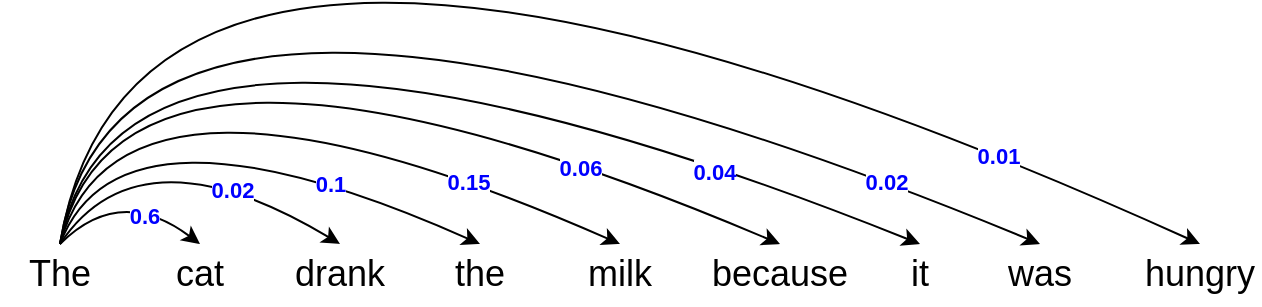 <mxfile version="24.4.10" type="github">
  <diagram name="第 1 页" id="5v2pWtnamdgxu4Qnrv3D">
    <mxGraphModel dx="1242" dy="785" grid="1" gridSize="10" guides="1" tooltips="1" connect="1" arrows="1" fold="1" page="1" pageScale="1" pageWidth="827" pageHeight="1169" math="0" shadow="0">
      <root>
        <mxCell id="0" />
        <mxCell id="1" parent="0" />
        <mxCell id="1XmQ9vMsScTrIL-oIoPk-1" value="The" style="text;html=1;align=center;verticalAlign=middle;whiteSpace=wrap;rounded=0;fontSize=18;" vertex="1" parent="1">
          <mxGeometry x="90" y="310" width="60" height="30" as="geometry" />
        </mxCell>
        <mxCell id="1XmQ9vMsScTrIL-oIoPk-2" value="cat" style="text;html=1;align=center;verticalAlign=middle;whiteSpace=wrap;rounded=0;fontSize=18;" vertex="1" parent="1">
          <mxGeometry x="160" y="310" width="60" height="30" as="geometry" />
        </mxCell>
        <mxCell id="1XmQ9vMsScTrIL-oIoPk-4" value="drank" style="text;html=1;align=center;verticalAlign=middle;whiteSpace=wrap;rounded=0;fontSize=18;" vertex="1" parent="1">
          <mxGeometry x="230" y="310" width="60" height="30" as="geometry" />
        </mxCell>
        <mxCell id="1XmQ9vMsScTrIL-oIoPk-5" value="the" style="text;html=1;align=center;verticalAlign=middle;whiteSpace=wrap;rounded=0;fontSize=18;" vertex="1" parent="1">
          <mxGeometry x="300" y="310" width="60" height="30" as="geometry" />
        </mxCell>
        <mxCell id="1XmQ9vMsScTrIL-oIoPk-6" value="milk" style="text;html=1;align=center;verticalAlign=middle;whiteSpace=wrap;rounded=0;fontSize=18;" vertex="1" parent="1">
          <mxGeometry x="370" y="310" width="60" height="30" as="geometry" />
        </mxCell>
        <mxCell id="1XmQ9vMsScTrIL-oIoPk-7" value="because" style="text;html=1;align=center;verticalAlign=middle;whiteSpace=wrap;rounded=0;fontSize=18;" vertex="1" parent="1">
          <mxGeometry x="450" y="310" width="60" height="30" as="geometry" />
        </mxCell>
        <mxCell id="1XmQ9vMsScTrIL-oIoPk-8" value="it" style="text;html=1;align=center;verticalAlign=middle;whiteSpace=wrap;rounded=0;fontSize=18;" vertex="1" parent="1">
          <mxGeometry x="520" y="310" width="60" height="30" as="geometry" />
        </mxCell>
        <mxCell id="1XmQ9vMsScTrIL-oIoPk-9" value="was" style="text;html=1;align=center;verticalAlign=middle;whiteSpace=wrap;rounded=0;fontSize=18;" vertex="1" parent="1">
          <mxGeometry x="580" y="310" width="60" height="30" as="geometry" />
        </mxCell>
        <mxCell id="1XmQ9vMsScTrIL-oIoPk-10" value="hungry" style="text;html=1;align=center;verticalAlign=middle;whiteSpace=wrap;rounded=0;fontSize=18;" vertex="1" parent="1">
          <mxGeometry x="660" y="310" width="60" height="30" as="geometry" />
        </mxCell>
        <mxCell id="1XmQ9vMsScTrIL-oIoPk-12" value="" style="curved=1;endArrow=classic;html=1;rounded=0;entryX=0.5;entryY=0;entryDx=0;entryDy=0;exitX=0.5;exitY=0;exitDx=0;exitDy=0;" edge="1" parent="1" source="1XmQ9vMsScTrIL-oIoPk-1" target="1XmQ9vMsScTrIL-oIoPk-2">
          <mxGeometry width="50" height="50" relative="1" as="geometry">
            <mxPoint x="110" y="230" as="sourcePoint" />
            <mxPoint x="160" y="180" as="targetPoint" />
            <Array as="points">
              <mxPoint x="150" y="280" />
            </Array>
          </mxGeometry>
        </mxCell>
        <mxCell id="1XmQ9vMsScTrIL-oIoPk-20" value="0.6" style="edgeLabel;html=1;align=center;verticalAlign=middle;resizable=0;points=[];fontStyle=1;fontColor=#0000FF;" vertex="1" connectable="0" parent="1XmQ9vMsScTrIL-oIoPk-12">
          <mxGeometry x="0.316" y="-6" relative="1" as="geometry">
            <mxPoint as="offset" />
          </mxGeometry>
        </mxCell>
        <mxCell id="1XmQ9vMsScTrIL-oIoPk-13" value="" style="curved=1;endArrow=classic;html=1;rounded=0;entryX=0.5;entryY=0;entryDx=0;entryDy=0;exitX=0.5;exitY=0;exitDx=0;exitDy=0;" edge="1" parent="1" target="1XmQ9vMsScTrIL-oIoPk-4">
          <mxGeometry width="50" height="50" relative="1" as="geometry">
            <mxPoint x="120" y="310" as="sourcePoint" />
            <mxPoint x="190" y="310" as="targetPoint" />
            <Array as="points">
              <mxPoint x="160" y="250" />
            </Array>
          </mxGeometry>
        </mxCell>
        <mxCell id="1XmQ9vMsScTrIL-oIoPk-21" value="0.02" style="edgeLabel;html=1;align=center;verticalAlign=middle;resizable=0;points=[];fontColor=#0000FF;fontStyle=1" vertex="1" connectable="0" parent="1XmQ9vMsScTrIL-oIoPk-13">
          <mxGeometry x="0.362" y="-5" relative="1" as="geometry">
            <mxPoint y="-1" as="offset" />
          </mxGeometry>
        </mxCell>
        <mxCell id="1XmQ9vMsScTrIL-oIoPk-14" value="" style="curved=1;endArrow=classic;html=1;rounded=0;entryX=0.5;entryY=0;entryDx=0;entryDy=0;exitX=0.5;exitY=0;exitDx=0;exitDy=0;" edge="1" parent="1" target="1XmQ9vMsScTrIL-oIoPk-5">
          <mxGeometry width="50" height="50" relative="1" as="geometry">
            <mxPoint x="120" y="310" as="sourcePoint" />
            <mxPoint x="190" y="310" as="targetPoint" />
            <Array as="points">
              <mxPoint x="150" y="230" />
            </Array>
          </mxGeometry>
        </mxCell>
        <mxCell id="1XmQ9vMsScTrIL-oIoPk-22" value="&lt;b&gt;0.1&lt;/b&gt;" style="edgeLabel;html=1;align=center;verticalAlign=middle;resizable=0;points=[];fontColor=#0000FF;" vertex="1" connectable="0" parent="1XmQ9vMsScTrIL-oIoPk-14">
          <mxGeometry x="0.422" y="-3" relative="1" as="geometry">
            <mxPoint as="offset" />
          </mxGeometry>
        </mxCell>
        <mxCell id="1XmQ9vMsScTrIL-oIoPk-15" value="" style="curved=1;endArrow=classic;html=1;rounded=0;entryX=0.5;entryY=0;entryDx=0;entryDy=0;exitX=0.5;exitY=0;exitDx=0;exitDy=0;" edge="1" parent="1" target="1XmQ9vMsScTrIL-oIoPk-6">
          <mxGeometry width="50" height="50" relative="1" as="geometry">
            <mxPoint x="120" y="310" as="sourcePoint" />
            <mxPoint x="330" y="310" as="targetPoint" />
            <Array as="points">
              <mxPoint x="150" y="200" />
            </Array>
          </mxGeometry>
        </mxCell>
        <mxCell id="1XmQ9vMsScTrIL-oIoPk-23" value="0.15" style="edgeLabel;html=1;align=center;verticalAlign=middle;resizable=0;points=[];fontColor=#0000FF;fontStyle=1" vertex="1" connectable="0" parent="1XmQ9vMsScTrIL-oIoPk-15">
          <mxGeometry x="0.576" y="-2" relative="1" as="geometry">
            <mxPoint as="offset" />
          </mxGeometry>
        </mxCell>
        <mxCell id="1XmQ9vMsScTrIL-oIoPk-16" value="" style="curved=1;endArrow=classic;html=1;rounded=0;entryX=0.5;entryY=0;entryDx=0;entryDy=0;exitX=0.5;exitY=0;exitDx=0;exitDy=0;" edge="1" parent="1" target="1XmQ9vMsScTrIL-oIoPk-7">
          <mxGeometry width="50" height="50" relative="1" as="geometry">
            <mxPoint x="120" y="310" as="sourcePoint" />
            <mxPoint x="400" y="310" as="targetPoint" />
            <Array as="points">
              <mxPoint x="150" y="170" />
            </Array>
          </mxGeometry>
        </mxCell>
        <mxCell id="1XmQ9vMsScTrIL-oIoPk-24" value="0.06" style="edgeLabel;html=1;align=center;verticalAlign=middle;resizable=0;points=[];fontStyle=1;fontColor=#0000FF;" vertex="1" connectable="0" parent="1XmQ9vMsScTrIL-oIoPk-16">
          <mxGeometry x="0.569" y="-4" relative="1" as="geometry">
            <mxPoint x="1" as="offset" />
          </mxGeometry>
        </mxCell>
        <mxCell id="1XmQ9vMsScTrIL-oIoPk-17" value="" style="curved=1;endArrow=classic;html=1;rounded=0;entryX=0.5;entryY=0;entryDx=0;entryDy=0;exitX=0.5;exitY=0;exitDx=0;exitDy=0;" edge="1" parent="1" target="1XmQ9vMsScTrIL-oIoPk-8">
          <mxGeometry width="50" height="50" relative="1" as="geometry">
            <mxPoint x="120" y="310" as="sourcePoint" />
            <mxPoint x="480" y="310" as="targetPoint" />
            <Array as="points">
              <mxPoint x="150" y="150" />
            </Array>
          </mxGeometry>
        </mxCell>
        <mxCell id="1XmQ9vMsScTrIL-oIoPk-25" value="0.04" style="edgeLabel;html=1;align=center;verticalAlign=middle;resizable=0;points=[];fontStyle=1;fontColor=#0000FF;" vertex="1" connectable="0" parent="1XmQ9vMsScTrIL-oIoPk-17">
          <mxGeometry x="0.633" y="-5" relative="1" as="geometry">
            <mxPoint as="offset" />
          </mxGeometry>
        </mxCell>
        <mxCell id="1XmQ9vMsScTrIL-oIoPk-18" value="" style="curved=1;endArrow=classic;html=1;rounded=0;entryX=0.5;entryY=0;entryDx=0;entryDy=0;exitX=0.5;exitY=0;exitDx=0;exitDy=0;" edge="1" parent="1" target="1XmQ9vMsScTrIL-oIoPk-9">
          <mxGeometry width="50" height="50" relative="1" as="geometry">
            <mxPoint x="120" y="310" as="sourcePoint" />
            <mxPoint x="550" y="310" as="targetPoint" />
            <Array as="points">
              <mxPoint x="150" y="120" />
            </Array>
          </mxGeometry>
        </mxCell>
        <mxCell id="1XmQ9vMsScTrIL-oIoPk-26" value="0.02" style="edgeLabel;html=1;align=center;verticalAlign=middle;resizable=0;points=[];fontStyle=1;fontColor=#0000FF;" vertex="1" connectable="0" parent="1XmQ9vMsScTrIL-oIoPk-18">
          <mxGeometry x="0.759" y="-1" relative="1" as="geometry">
            <mxPoint as="offset" />
          </mxGeometry>
        </mxCell>
        <mxCell id="1XmQ9vMsScTrIL-oIoPk-19" value="" style="curved=1;endArrow=classic;html=1;rounded=0;entryX=0.5;entryY=0;entryDx=0;entryDy=0;exitX=0.5;exitY=0;exitDx=0;exitDy=0;" edge="1" parent="1" target="1XmQ9vMsScTrIL-oIoPk-10">
          <mxGeometry width="50" height="50" relative="1" as="geometry">
            <mxPoint x="120" y="310" as="sourcePoint" />
            <mxPoint x="610" y="310" as="targetPoint" />
            <Array as="points">
              <mxPoint x="160" y="70" />
            </Array>
          </mxGeometry>
        </mxCell>
        <mxCell id="1XmQ9vMsScTrIL-oIoPk-27" value="0.01" style="edgeLabel;html=1;align=center;verticalAlign=middle;resizable=0;points=[];fontStyle=1;fontColor=#0000FF;" vertex="1" connectable="0" parent="1XmQ9vMsScTrIL-oIoPk-19">
          <mxGeometry x="0.732" y="-1" relative="1" as="geometry">
            <mxPoint as="offset" />
          </mxGeometry>
        </mxCell>
      </root>
    </mxGraphModel>
  </diagram>
</mxfile>
